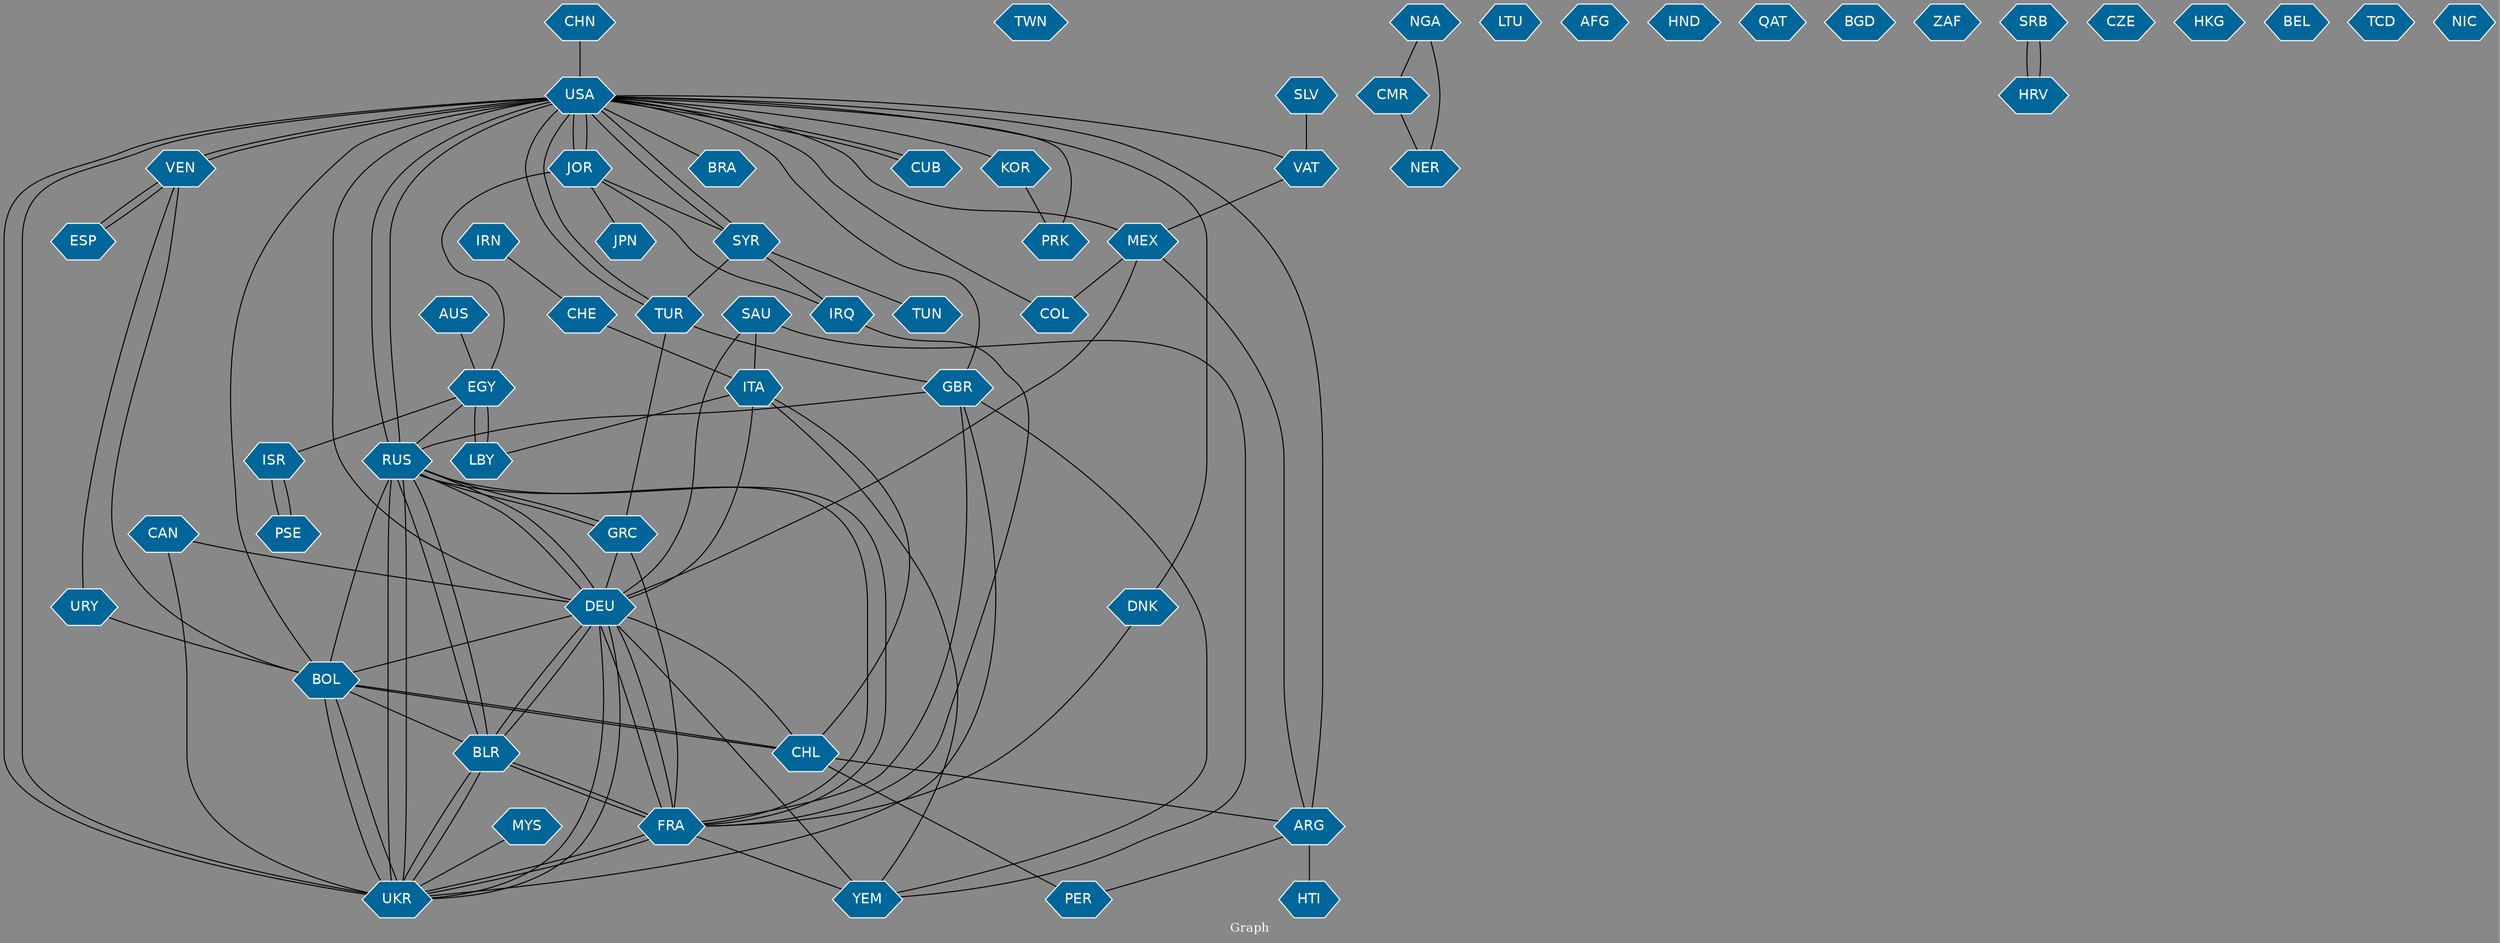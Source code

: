 // Countries together in item graph
graph {
	graph [bgcolor="#888888" fontcolor=white fontsize=12 label="Graph" outputorder=edgesfirst overlap=prism]
	node [color=white fillcolor="#006699" fontcolor=white fontname=Helvetica shape=hexagon style=filled]
	edge [arrowhead=open color=black fontcolor=white fontname=Courier fontsize=12]
		COL [label=COL]
		CUB [label=CUB]
		USA [label=USA]
		GBR [label=GBR]
		JOR [label=JOR]
		VEN [label=VEN]
		VAT [label=VAT]
		RUS [label=RUS]
		BLR [label=BLR]
		UKR [label=UKR]
		ESP [label=ESP]
		DNK [label=DNK]
		FRA [label=FRA]
		IRQ [label=IRQ]
		TWN [label=TWN]
		ARG [label=ARG]
		SAU [label=SAU]
		CHL [label=CHL]
		NGA [label=NGA]
		EGY [label=EGY]
		LBY [label=LBY]
		GRC [label=GRC]
		MEX [label=MEX]
		BOL [label=BOL]
		DEU [label=DEU]
		LTU [label=LTU]
		HTI [label=HTI]
		YEM [label=YEM]
		AFG [label=AFG]
		HND [label=HND]
		QAT [label=QAT]
		SYR [label=SYR]
		BRA [label=BRA]
		BGD [label=BGD]
		CHE [label=CHE]
		CHN [label=CHN]
		ZAF [label=ZAF]
		ITA [label=ITA]
		CAN [label=CAN]
		PER [label=PER]
		PRK [label=PRK]
		MYS [label=MYS]
		SLV [label=SLV]
		ISR [label=ISR]
		SRB [label=SRB]
		HRV [label=HRV]
		AUS [label=AUS]
		TUN [label=TUN]
		TUR [label=TUR]
		PSE [label=PSE]
		CZE [label=CZE]
		HKG [label=HKG]
		BEL [label=BEL]
		KOR [label=KOR]
		IRN [label=IRN]
		JPN [label=JPN]
		CMR [label=CMR]
		NER [label=NER]
		URY [label=URY]
		TCD [label=TCD]
		NIC [label=NIC]
			CMR -- NER [weight=1]
			UKR -- FRA [weight=5]
			FRA -- RUS [weight=1]
			SYR -- TUR [weight=2]
			VEN -- USA [weight=4]
			GRC -- FRA [weight=1]
			USA -- VAT [weight=2]
			SAU -- YEM [weight=1]
			ARG -- USA [weight=1]
			GBR -- YEM [weight=1]
			USA -- COL [weight=1]
			SYR -- IRQ [weight=1]
			ARG -- PER [weight=1]
			CHE -- ITA [weight=1]
			UKR -- BOL [weight=1]
			BOL -- BLR [weight=1]
			MEX -- COL [weight=1]
			HRV -- SRB [weight=2]
			RUS -- DEU [weight=4]
			ITA -- DEU [weight=1]
			VEN -- URY [weight=1]
			NGA -- NER [weight=1]
			FRA -- YEM [weight=2]
			JOR -- SYR [weight=1]
			BLR -- FRA [weight=1]
			DEU -- YEM [weight=1]
			TUR -- USA [weight=1]
			USA -- UKR [weight=2]
			CHL -- PER [weight=5]
			JOR -- IRQ [weight=1]
			AUS -- EGY [weight=1]
			DEU -- RUS [weight=4]
			DEU -- BLR [weight=2]
			CHN -- USA [weight=1]
			CHL -- ARG [weight=1]
			CAN -- DEU [weight=1]
			SLV -- VAT [weight=1]
			EGY -- ISR [weight=1]
			BLR -- RUS [weight=4]
			URY -- BOL [weight=1]
			VAT -- MEX [weight=2]
			TUR -- GRC [weight=1]
			USA -- SYR [weight=1]
			VEN -- BOL [weight=1]
			ITA -- CHL [weight=1]
			BLR -- UKR [weight=6]
			USA -- TUR [weight=1]
			UKR -- USA [weight=6]
			USA -- RUS [weight=1]
			MEX -- ARG [weight=1]
			TUR -- GBR [weight=1]
			PSE -- ISR [weight=1]
			USA -- DNK [weight=1]
			GBR -- RUS [weight=1]
			MYS -- UKR [weight=1]
			FRA -- DEU [weight=2]
			BOL -- USA [weight=1]
			FRA -- BLR [weight=3]
			GRC -- RUS [weight=1]
			DEU -- FRA [weight=10]
			ISR -- PSE [weight=1]
			JOR -- EGY [weight=1]
			UKR -- DEU [weight=5]
			KOR -- PRK [weight=1]
			GBR -- FRA [weight=1]
			ESP -- VEN [weight=1]
			SRB -- HRV [weight=3]
			NGA -- CMR [weight=1]
			BOL -- UKR [weight=2]
			USA -- MEX [weight=1]
			RUS -- UKR [weight=17]
			ARG -- HTI [weight=1]
			BOL -- CHL [weight=1]
			RUS -- BOL [weight=1]
			JOR -- JPN [weight=1]
			CHL -- BOL [weight=1]
			SAU -- ITA [weight=1]
			LBY -- EGY [weight=3]
			VEN -- ESP [weight=2]
			IRQ -- FRA [weight=1]
			EGY -- LBY [weight=2]
			USA -- BRA [weight=1]
			ITA -- YEM [weight=1]
			SYR -- TUN [weight=1]
			USA -- PRK [weight=3]
			SYR -- USA [weight=3]
			DEU -- UKR [weight=9]
			UKR -- RUS [weight=15]
			UKR -- BLR [weight=7]
			ITA -- LBY [weight=1]
			EGY -- RUS [weight=1]
			RUS -- FRA [weight=6]
			CAN -- UKR [weight=1]
			DEU -- BOL [weight=1]
			SAU -- DEU [weight=1]
			GBR -- UKR [weight=1]
			BLR -- DEU [weight=2]
			RUS -- USA [weight=4]
			USA -- CUB [weight=4]
			DEU -- USA [weight=2]
			USA -- KOR [weight=2]
			USA -- VEN [weight=2]
			RUS -- BLR [weight=3]
			CUB -- USA [weight=2]
			DNK -- FRA [weight=1]
			GRC -- DEU [weight=1]
			DEU -- CHL [weight=1]
			JOR -- USA [weight=1]
			IRN -- CHE [weight=1]
			USA -- GBR [weight=1]
			FRA -- UKR [weight=5]
			USA -- JOR [weight=1]
			MEX -- DEU [weight=1]
			RUS -- GRC [weight=1]
}